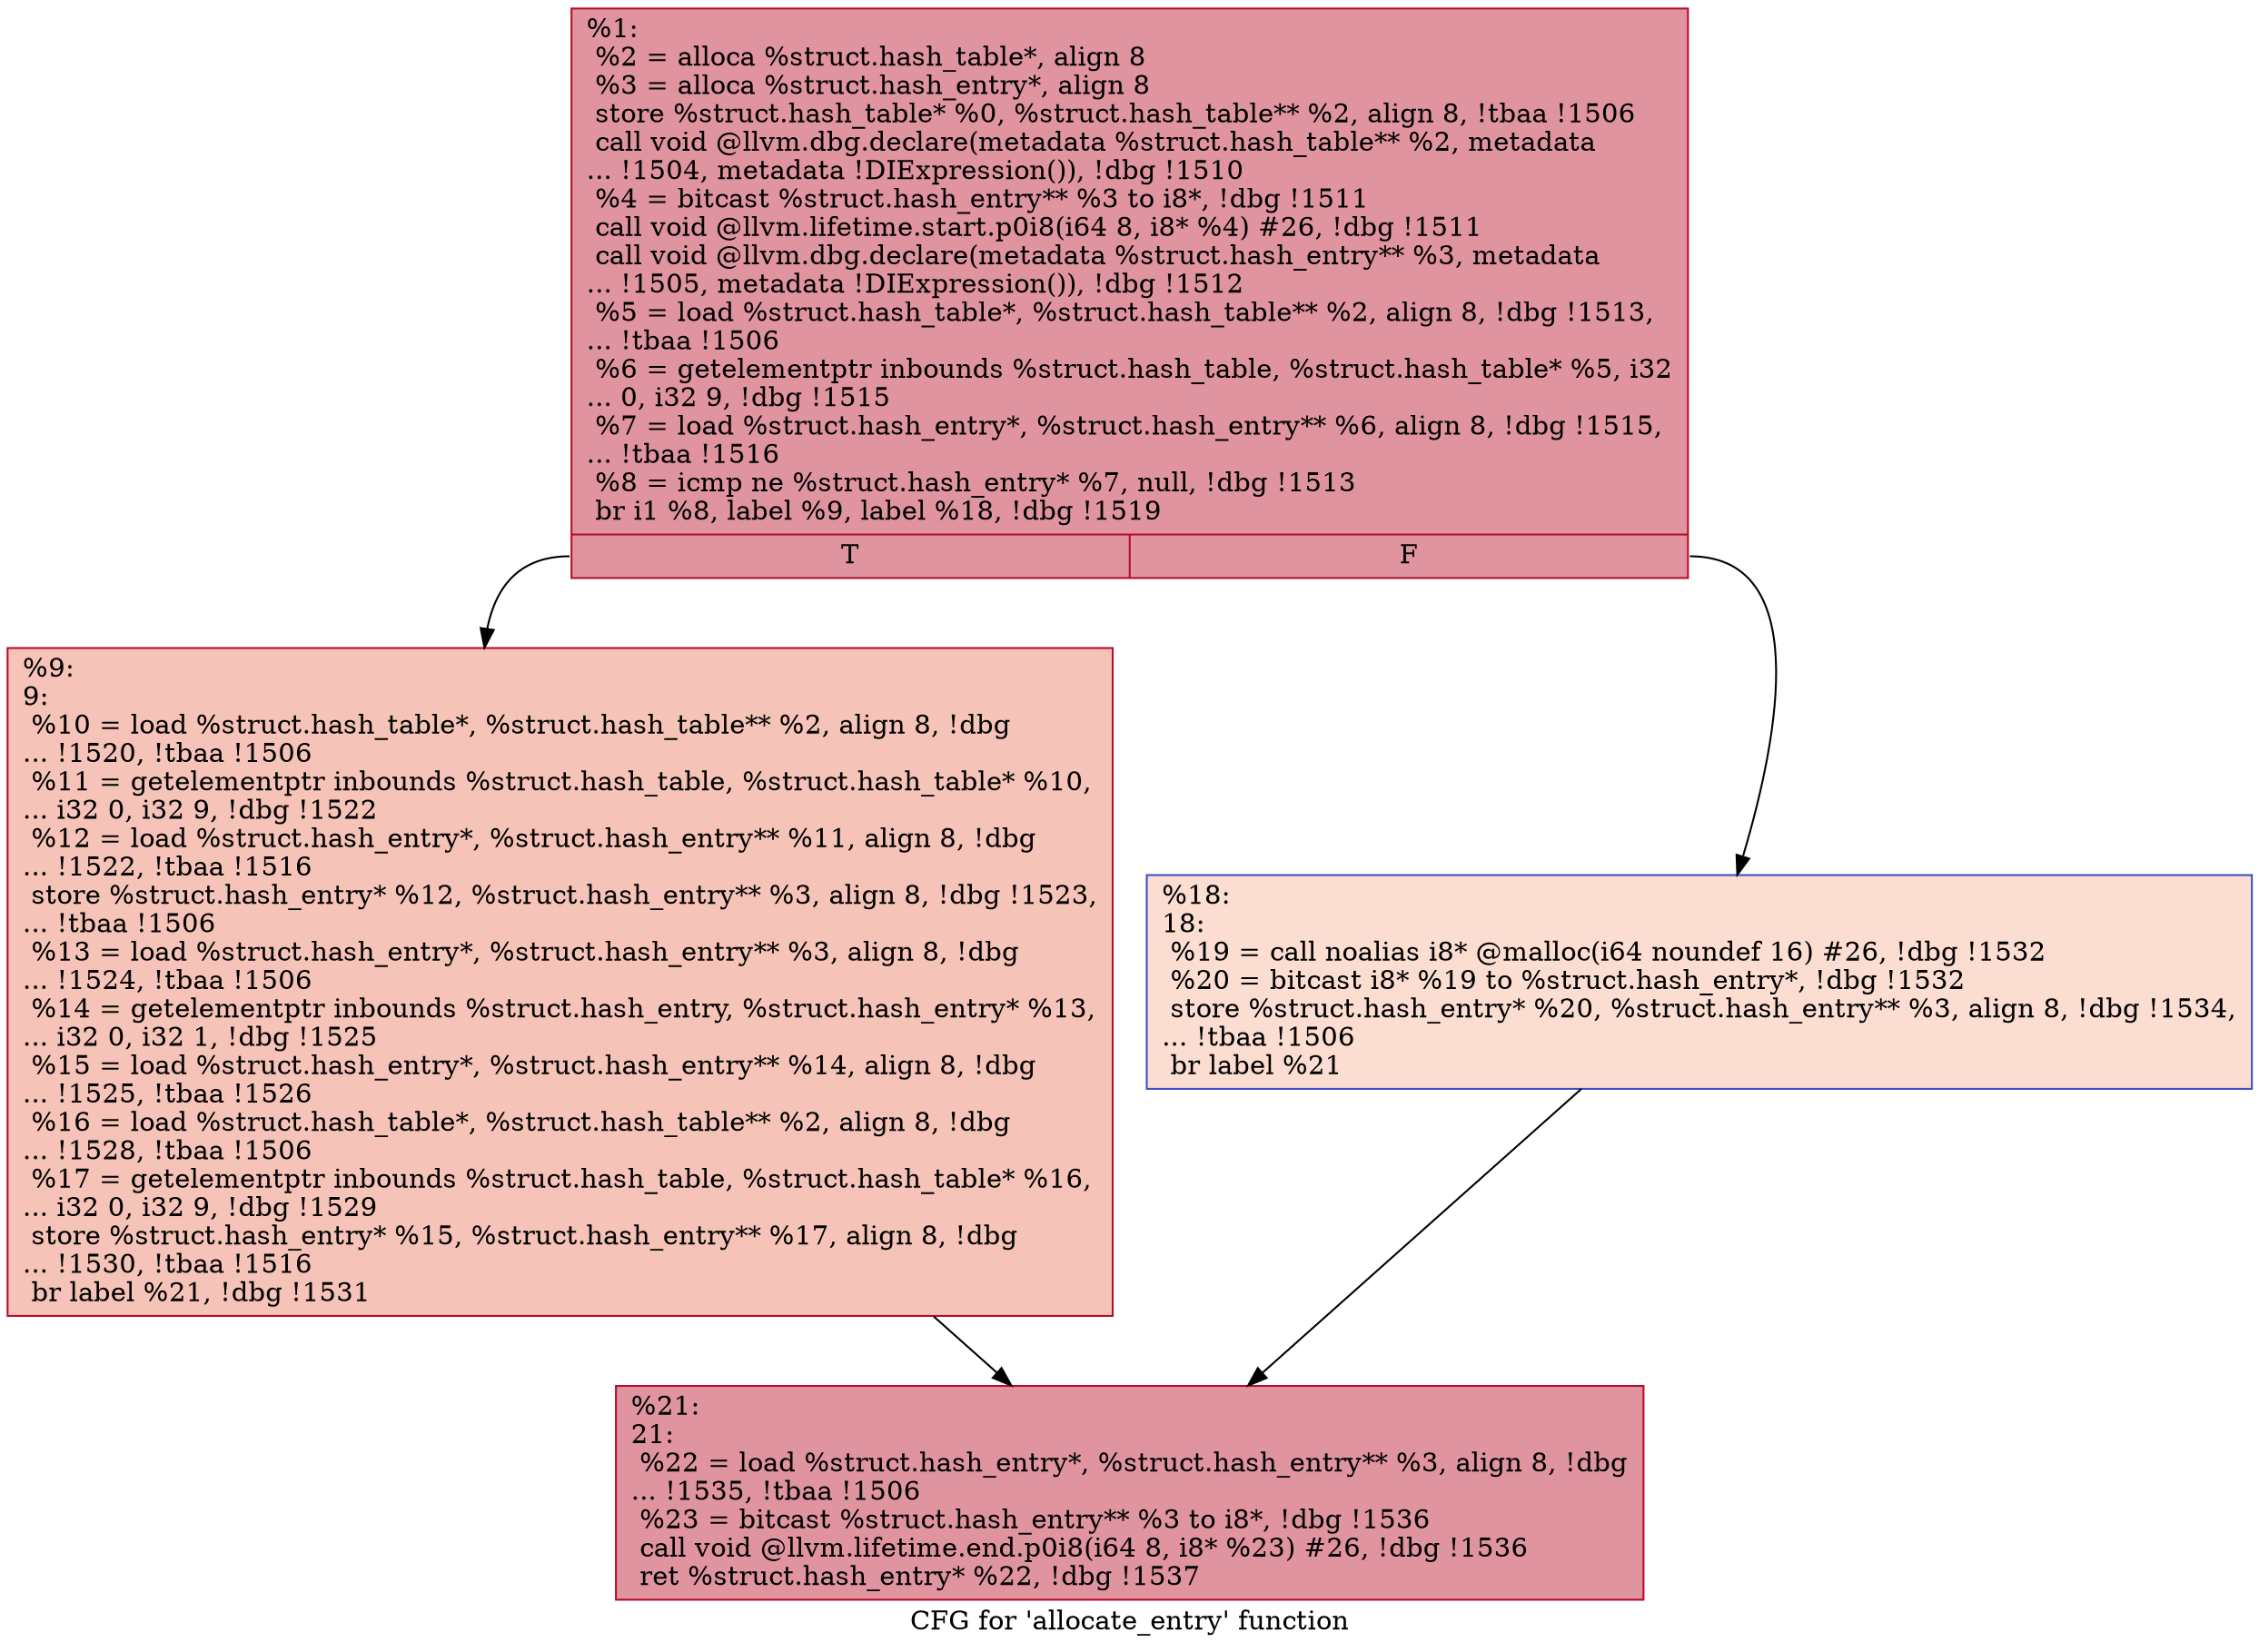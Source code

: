 digraph "CFG for 'allocate_entry' function" {
	label="CFG for 'allocate_entry' function";

	Node0x1047620 [shape=record,color="#b70d28ff", style=filled, fillcolor="#b70d2870",label="{%1:\l  %2 = alloca %struct.hash_table*, align 8\l  %3 = alloca %struct.hash_entry*, align 8\l  store %struct.hash_table* %0, %struct.hash_table** %2, align 8, !tbaa !1506\l  call void @llvm.dbg.declare(metadata %struct.hash_table** %2, metadata\l... !1504, metadata !DIExpression()), !dbg !1510\l  %4 = bitcast %struct.hash_entry** %3 to i8*, !dbg !1511\l  call void @llvm.lifetime.start.p0i8(i64 8, i8* %4) #26, !dbg !1511\l  call void @llvm.dbg.declare(metadata %struct.hash_entry** %3, metadata\l... !1505, metadata !DIExpression()), !dbg !1512\l  %5 = load %struct.hash_table*, %struct.hash_table** %2, align 8, !dbg !1513,\l... !tbaa !1506\l  %6 = getelementptr inbounds %struct.hash_table, %struct.hash_table* %5, i32\l... 0, i32 9, !dbg !1515\l  %7 = load %struct.hash_entry*, %struct.hash_entry** %6, align 8, !dbg !1515,\l... !tbaa !1516\l  %8 = icmp ne %struct.hash_entry* %7, null, !dbg !1513\l  br i1 %8, label %9, label %18, !dbg !1519\l|{<s0>T|<s1>F}}"];
	Node0x1047620:s0 -> Node0x10476a0;
	Node0x1047620:s1 -> Node0x10476f0;
	Node0x10476a0 [shape=record,color="#b70d28ff", style=filled, fillcolor="#e8765c70",label="{%9:\l9:                                                \l  %10 = load %struct.hash_table*, %struct.hash_table** %2, align 8, !dbg\l... !1520, !tbaa !1506\l  %11 = getelementptr inbounds %struct.hash_table, %struct.hash_table* %10,\l... i32 0, i32 9, !dbg !1522\l  %12 = load %struct.hash_entry*, %struct.hash_entry** %11, align 8, !dbg\l... !1522, !tbaa !1516\l  store %struct.hash_entry* %12, %struct.hash_entry** %3, align 8, !dbg !1523,\l... !tbaa !1506\l  %13 = load %struct.hash_entry*, %struct.hash_entry** %3, align 8, !dbg\l... !1524, !tbaa !1506\l  %14 = getelementptr inbounds %struct.hash_entry, %struct.hash_entry* %13,\l... i32 0, i32 1, !dbg !1525\l  %15 = load %struct.hash_entry*, %struct.hash_entry** %14, align 8, !dbg\l... !1525, !tbaa !1526\l  %16 = load %struct.hash_table*, %struct.hash_table** %2, align 8, !dbg\l... !1528, !tbaa !1506\l  %17 = getelementptr inbounds %struct.hash_table, %struct.hash_table* %16,\l... i32 0, i32 9, !dbg !1529\l  store %struct.hash_entry* %15, %struct.hash_entry** %17, align 8, !dbg\l... !1530, !tbaa !1516\l  br label %21, !dbg !1531\l}"];
	Node0x10476a0 -> Node0x1047740;
	Node0x10476f0 [shape=record,color="#3d50c3ff", style=filled, fillcolor="#f7b39670",label="{%18:\l18:                                               \l  %19 = call noalias i8* @malloc(i64 noundef 16) #26, !dbg !1532\l  %20 = bitcast i8* %19 to %struct.hash_entry*, !dbg !1532\l  store %struct.hash_entry* %20, %struct.hash_entry** %3, align 8, !dbg !1534,\l... !tbaa !1506\l  br label %21\l}"];
	Node0x10476f0 -> Node0x1047740;
	Node0x1047740 [shape=record,color="#b70d28ff", style=filled, fillcolor="#b70d2870",label="{%21:\l21:                                               \l  %22 = load %struct.hash_entry*, %struct.hash_entry** %3, align 8, !dbg\l... !1535, !tbaa !1506\l  %23 = bitcast %struct.hash_entry** %3 to i8*, !dbg !1536\l  call void @llvm.lifetime.end.p0i8(i64 8, i8* %23) #26, !dbg !1536\l  ret %struct.hash_entry* %22, !dbg !1537\l}"];
}
